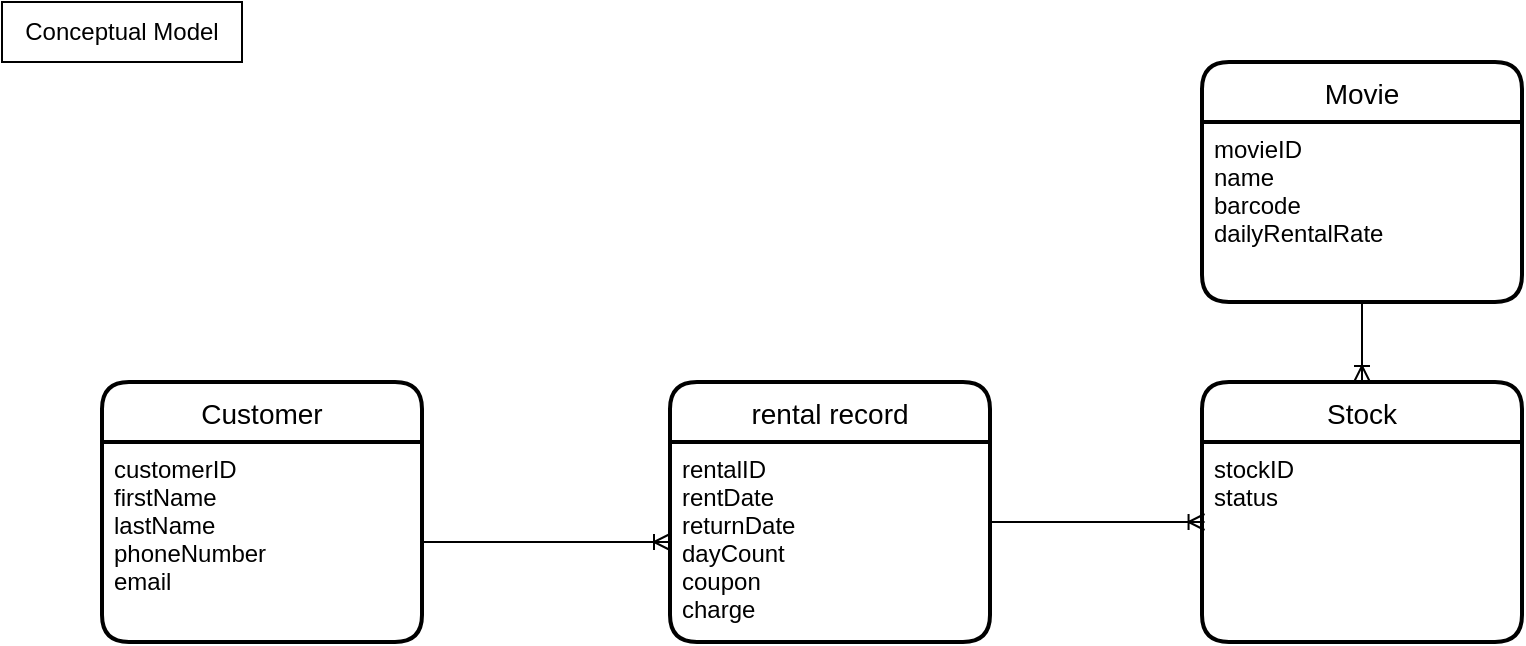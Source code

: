 <mxfile version="17.4.4" type="github">
  <diagram id="hTz190bk3s1_CpM7HC0W" name="Page-1">
    <mxGraphModel dx="1038" dy="544" grid="1" gridSize="10" guides="1" tooltips="1" connect="1" arrows="1" fold="1" page="1" pageScale="1" pageWidth="827" pageHeight="1169" math="0" shadow="0">
      <root>
        <mxCell id="0" />
        <mxCell id="1" parent="0" />
        <mxCell id="MXJ_lkBCTQzSXtX3pdmt-1" value="Conceptual Model" style="rounded=0;whiteSpace=wrap;html=1;" vertex="1" parent="1">
          <mxGeometry width="120" height="30" as="geometry" />
        </mxCell>
        <mxCell id="MXJ_lkBCTQzSXtX3pdmt-2" value="Movie" style="swimlane;childLayout=stackLayout;horizontal=1;startSize=30;horizontalStack=0;rounded=1;fontSize=14;fontStyle=0;strokeWidth=2;resizeParent=0;resizeLast=1;shadow=0;dashed=0;align=center;" vertex="1" parent="1">
          <mxGeometry x="600" y="30" width="160" height="120" as="geometry" />
        </mxCell>
        <mxCell id="MXJ_lkBCTQzSXtX3pdmt-3" value="movieID&#xa;name&#xa;barcode&#xa;dailyRentalRate" style="align=left;strokeColor=none;fillColor=none;spacingLeft=4;fontSize=12;verticalAlign=top;resizable=0;rotatable=0;part=1;" vertex="1" parent="MXJ_lkBCTQzSXtX3pdmt-2">
          <mxGeometry y="30" width="160" height="90" as="geometry" />
        </mxCell>
        <mxCell id="MXJ_lkBCTQzSXtX3pdmt-4" value="Stock" style="swimlane;childLayout=stackLayout;horizontal=1;startSize=30;horizontalStack=0;rounded=1;fontSize=14;fontStyle=0;strokeWidth=2;resizeParent=0;resizeLast=1;shadow=0;dashed=0;align=center;" vertex="1" parent="1">
          <mxGeometry x="600" y="190" width="160" height="130" as="geometry" />
        </mxCell>
        <mxCell id="MXJ_lkBCTQzSXtX3pdmt-5" value="stockID&#xa;status" style="align=left;strokeColor=none;fillColor=none;spacingLeft=4;fontSize=12;verticalAlign=top;resizable=0;rotatable=0;part=1;" vertex="1" parent="MXJ_lkBCTQzSXtX3pdmt-4">
          <mxGeometry y="30" width="160" height="100" as="geometry" />
        </mxCell>
        <mxCell id="MXJ_lkBCTQzSXtX3pdmt-7" value="Customer" style="swimlane;childLayout=stackLayout;horizontal=1;startSize=30;horizontalStack=0;rounded=1;fontSize=14;fontStyle=0;strokeWidth=2;resizeParent=0;resizeLast=1;shadow=0;dashed=0;align=center;" vertex="1" parent="1">
          <mxGeometry x="50" y="190" width="160" height="130" as="geometry" />
        </mxCell>
        <mxCell id="MXJ_lkBCTQzSXtX3pdmt-8" value="customerID&#xa;firstName&#xa;lastName&#xa;phoneNumber&#xa;email" style="align=left;strokeColor=none;fillColor=none;spacingLeft=4;fontSize=12;verticalAlign=top;resizable=0;rotatable=0;part=1;" vertex="1" parent="MXJ_lkBCTQzSXtX3pdmt-7">
          <mxGeometry y="30" width="160" height="100" as="geometry" />
        </mxCell>
        <mxCell id="MXJ_lkBCTQzSXtX3pdmt-9" value="rental record" style="swimlane;childLayout=stackLayout;horizontal=1;startSize=30;horizontalStack=0;rounded=1;fontSize=14;fontStyle=0;strokeWidth=2;resizeParent=0;resizeLast=1;shadow=0;dashed=0;align=center;" vertex="1" parent="1">
          <mxGeometry x="334" y="190" width="160" height="130" as="geometry" />
        </mxCell>
        <mxCell id="MXJ_lkBCTQzSXtX3pdmt-10" value="rentalID&#xa;rentDate&#xa;returnDate&#xa;dayCount&#xa;coupon&#xa;charge" style="align=left;strokeColor=none;fillColor=none;spacingLeft=4;fontSize=12;verticalAlign=top;resizable=0;rotatable=0;part=1;" vertex="1" parent="MXJ_lkBCTQzSXtX3pdmt-9">
          <mxGeometry y="30" width="160" height="100" as="geometry" />
        </mxCell>
        <mxCell id="MXJ_lkBCTQzSXtX3pdmt-15" value="" style="fontSize=12;html=1;endArrow=ERoneToMany;rounded=0;exitX=0.5;exitY=1;exitDx=0;exitDy=0;entryX=0.5;entryY=0;entryDx=0;entryDy=0;" edge="1" parent="1" source="MXJ_lkBCTQzSXtX3pdmt-3" target="MXJ_lkBCTQzSXtX3pdmt-4">
          <mxGeometry width="100" height="100" relative="1" as="geometry">
            <mxPoint x="640" y="260" as="sourcePoint" />
            <mxPoint x="680" y="190" as="targetPoint" />
          </mxGeometry>
        </mxCell>
        <mxCell id="MXJ_lkBCTQzSXtX3pdmt-16" value="" style="edgeStyle=entityRelationEdgeStyle;fontSize=12;html=1;endArrow=ERoneToMany;rounded=0;exitX=1.005;exitY=0.4;exitDx=0;exitDy=0;exitPerimeter=0;entryX=0.008;entryY=0.4;entryDx=0;entryDy=0;entryPerimeter=0;" edge="1" parent="1" source="MXJ_lkBCTQzSXtX3pdmt-10" target="MXJ_lkBCTQzSXtX3pdmt-5">
          <mxGeometry width="100" height="100" relative="1" as="geometry">
            <mxPoint x="500" y="320" as="sourcePoint" />
            <mxPoint x="600" y="220" as="targetPoint" />
          </mxGeometry>
        </mxCell>
        <mxCell id="MXJ_lkBCTQzSXtX3pdmt-18" value="" style="edgeStyle=entityRelationEdgeStyle;fontSize=12;html=1;endArrow=ERoneToMany;rounded=0;exitX=1;exitY=0.5;exitDx=0;exitDy=0;entryX=0;entryY=0.5;entryDx=0;entryDy=0;" edge="1" parent="1" source="MXJ_lkBCTQzSXtX3pdmt-8" target="MXJ_lkBCTQzSXtX3pdmt-10">
          <mxGeometry width="100" height="100" relative="1" as="geometry">
            <mxPoint x="220" y="320" as="sourcePoint" />
            <mxPoint x="320" y="220" as="targetPoint" />
          </mxGeometry>
        </mxCell>
      </root>
    </mxGraphModel>
  </diagram>
</mxfile>
